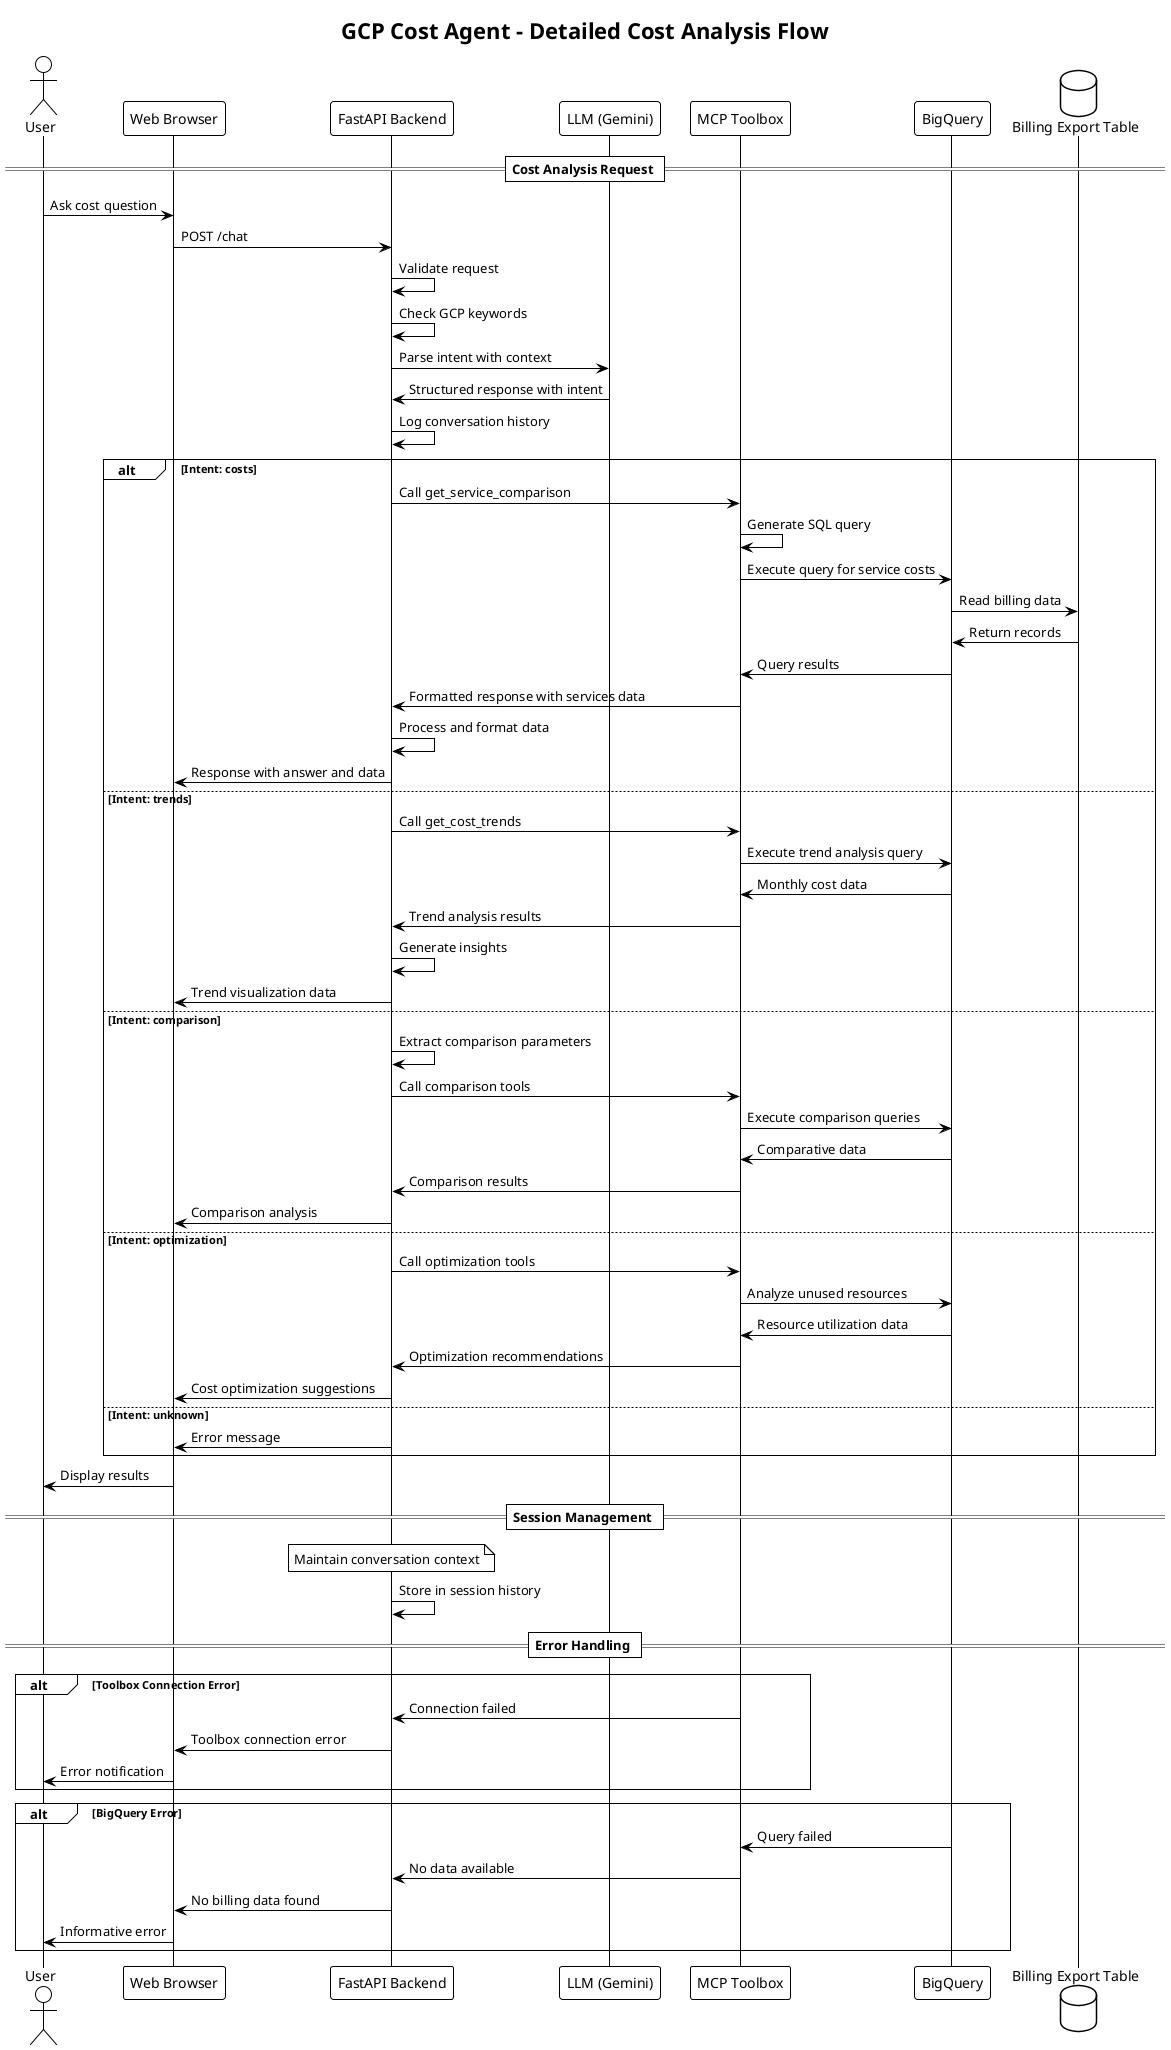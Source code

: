 @startuml
!theme plain
title GCP Cost Agent - Detailed Cost Analysis Flow

actor User
participant "Web Browser" as Browser
participant "FastAPI Backend" as API
participant "LLM (Gemini)" as LLM
participant "MCP Toolbox" as Toolbox
participant "BigQuery" as BQ
database "Billing Export Table" as BillingTable

== Cost Analysis Request ==

User -> Browser: Ask cost question
Browser -> API: POST /chat

API -> API: Validate request
API -> API: Check GCP keywords
API -> LLM: Parse intent with context

LLM -> API: Structured response with intent
API -> API: Log conversation history

alt Intent: costs
  API -> Toolbox: Call get_service_comparison
  
  Toolbox -> Toolbox: Generate SQL query
  Toolbox -> BQ: Execute query for service costs
  
  BQ -> BillingTable: Read billing data
  BillingTable -> BQ: Return records
  BQ -> Toolbox: Query results
  
  Toolbox -> API: Formatted response with services data
  
  API -> API: Process and format data
  API -> Browser: Response with answer and data
  
else Intent: trends
  API -> Toolbox: Call get_cost_trends
  
  Toolbox -> BQ: Execute trend analysis query
  BQ -> Toolbox: Monthly cost data
  Toolbox -> API: Trend analysis results
  API -> API: Generate insights
  API -> Browser: Trend visualization data
  
else Intent: comparison
  API -> API: Extract comparison parameters
  API -> Toolbox: Call comparison tools
  Toolbox -> BQ: Execute comparison queries
  BQ -> Toolbox: Comparative data
  Toolbox -> API: Comparison results
  API -> Browser: Comparison analysis
  
else Intent: optimization
  API -> Toolbox: Call optimization tools
  Toolbox -> BQ: Analyze unused resources
  BQ -> Toolbox: Resource utilization data
  Toolbox -> API: Optimization recommendations
  API -> Browser: Cost optimization suggestions
  
else Intent: unknown
  API -> Browser: Error message
end

Browser -> User: Display results

== Session Management ==

note over API: Maintain conversation context
API -> API: Store in session history

== Error Handling ==

alt Toolbox Connection Error
  Toolbox -> API: Connection failed
  API -> Browser: Toolbox connection error
  Browser -> User: Error notification
end

alt BigQuery Error
  BQ -> Toolbox: Query failed
  Toolbox -> API: No data available
  API -> Browser: No billing data found
  Browser -> User: Informative error
end

@enduml